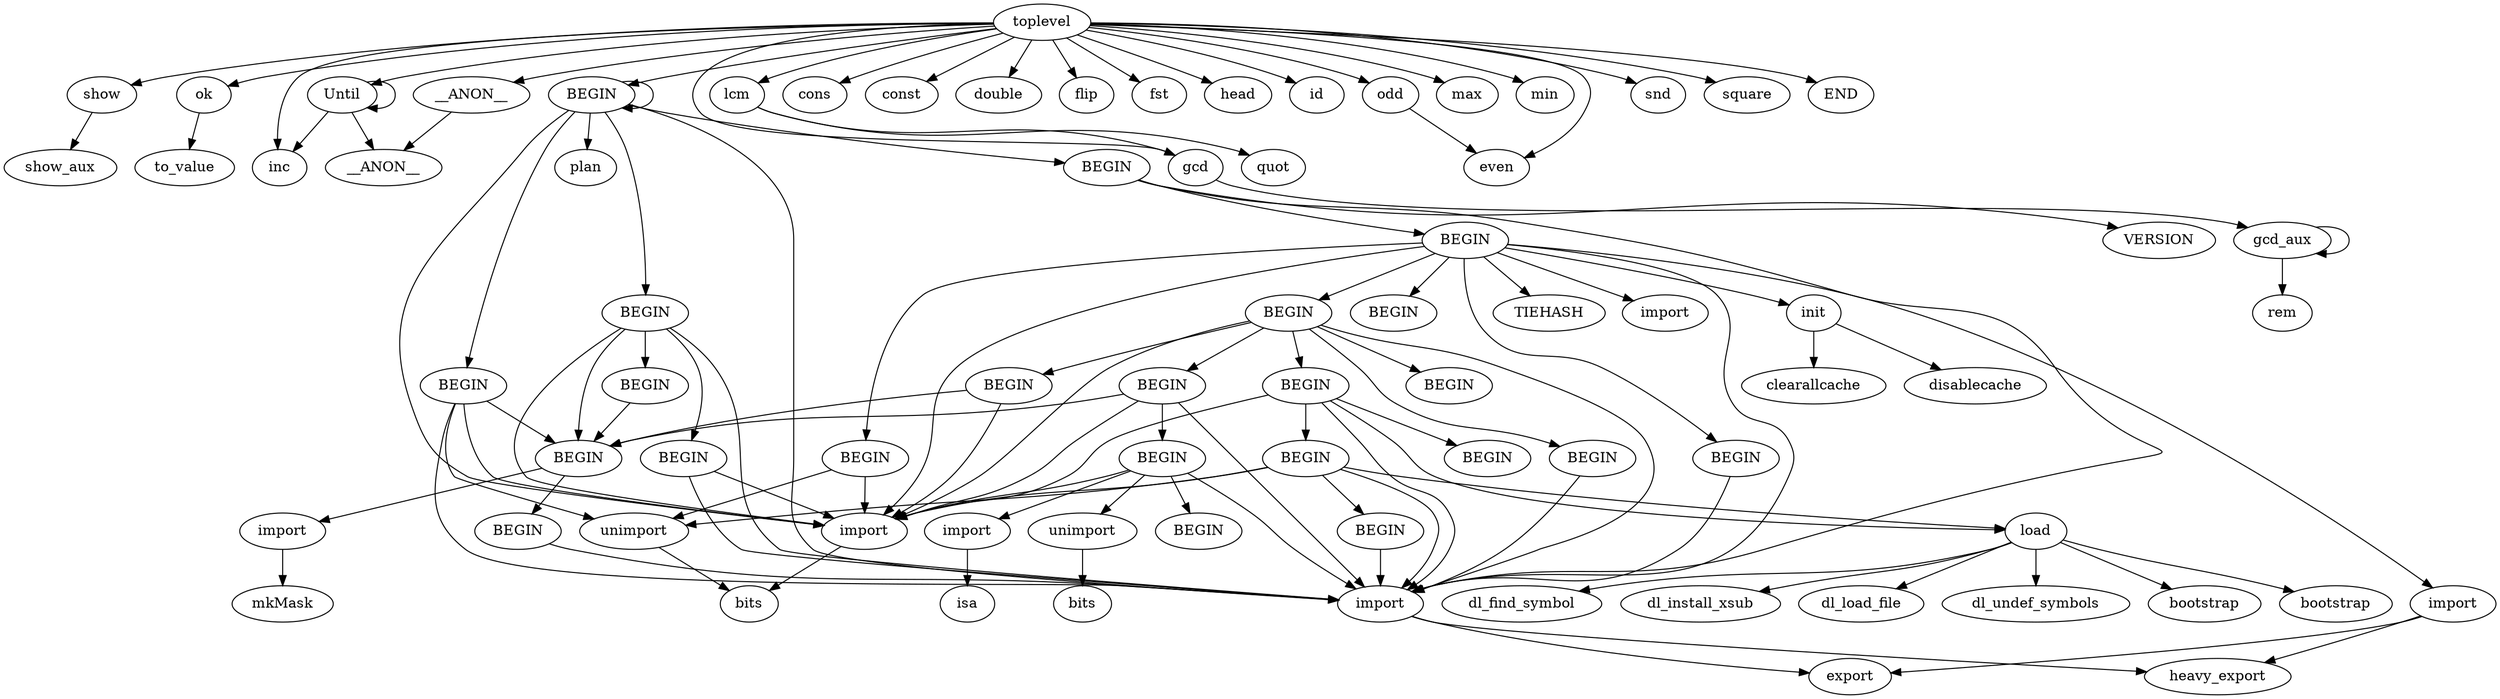 # Functional::show: incl_time -> 1.92875000000001
# Functional::show: kids_time -> 0.999250000000004
# Functional::show: count -> 19
# Functional::show: excl_time -> 0.929500000000004
# Functional::show: kids -> HASH(0x8334a84)
# Functional::show_aux: incl_time -> 0.999250000000004
# Functional::show_aux: kids_time -> 0
# Functional::show_aux: count -> 1
# Functional::show_aux: excl_time -> 0.999250000000004
# Functional::show_aux: kids -> HASH(0x8334ab4)
# Test::ok: incl_time -> 1.92650000000001
# Test::ok: kids_time -> 0
# Test::ok: count -> 20
# Test::ok: excl_time -> 1.92650000000001
# Test::ok: kids -> HASH(0x833476c)
# Test::to_value: incl_time -> 0
# Test::to_value: kids_time -> 0
# Test::to_value: count -> 1
# Test::to_value: excl_time -> 0
# Test::to_value: kids -> HASH(0x8334994)
# Functional::Until: incl_time -> 0
# Functional::Until: kids_time -> 0
# Functional::Until: count -> 1
# Functional::Until: excl_time -> 0
# Functional::Until: kids -> HASH(0x833a940)
# main::__ANON__: incl_time -> 0
# main::__ANON__: kids_time -> 0
# main::__ANON__: count -> 1
# main::__ANON__: excl_time -> 0
# main::__ANON__: kids -> HASH(0x833a958)
# Functional::Until: incl_time -> 0
# Functional::Until: kids_time -> 0
# Functional::Until: count -> 1
# Functional::Until: excl_time -> 0
# Functional::Until: kids -> HASH(0x832f518)
# main::__ANON__: incl_time -> 0
# main::__ANON__: kids_time -> 0
# main::__ANON__: count -> 1
# main::__ANON__: excl_time -> 0
# main::__ANON__: kids -> HASH(0x833aab4)
# Functional::Until: incl_time -> 0
# Functional::Until: kids_time -> 0
# Functional::Until: count -> 1
# Functional::Until: excl_time -> 0
# Functional::Until: kids -> HASH(0x833aa60)
# main::__ANON__: incl_time -> 0
# main::__ANON__: kids_time -> 0
# main::__ANON__: count -> 1
# main::__ANON__: excl_time -> 0
# main::__ANON__: kids -> HASH(0x833abc8)
# Functional::Until: incl_time -> 0
# Functional::Until: kids_time -> 0
# Functional::Until: count -> 1
# Functional::Until: excl_time -> 0
# Functional::Until: kids -> HASH(0x833ab74)
# main::__ANON__: incl_time -> 0
# main::__ANON__: kids_time -> 0
# main::__ANON__: count -> 1
# main::__ANON__: excl_time -> 0
# main::__ANON__: kids -> HASH(0x833bd88)
# Functional::Until: incl_time -> 0
# Functional::Until: kids_time -> 0
# Functional::Until: count -> 1
# Functional::Until: excl_time -> 0
# Functional::Until: kids -> HASH(0x833bd34)
# main::__ANON__: incl_time -> 0
# main::__ANON__: kids_time -> 0
# main::__ANON__: count -> 1
# main::__ANON__: excl_time -> 0
# main::__ANON__: kids -> HASH(0x833be9c)
# Functional::Until: incl_time -> 0
# Functional::Until: kids_time -> 0
# Functional::Until: count -> 1
# Functional::Until: excl_time -> 0
# Functional::Until: kids -> HASH(0x833be48)
# main::__ANON__: incl_time -> 0
# main::__ANON__: kids_time -> 0
# main::__ANON__: count -> 1
# main::__ANON__: excl_time -> 0
# main::__ANON__: kids -> HASH(0x833bfb0)
# Functional::Until: incl_time -> 0
# Functional::Until: kids_time -> 0
# Functional::Until: count -> 1
# Functional::Until: excl_time -> 0
# Functional::Until: kids -> HASH(0x833bf5c)
# main::__ANON__: incl_time -> 0
# main::__ANON__: kids_time -> 0
# main::__ANON__: count -> 1
# main::__ANON__: excl_time -> 0
# main::__ANON__: kids -> HASH(0x833c0c4)
# Functional::Until: incl_time -> 0
# Functional::Until: kids_time -> 0
# Functional::Until: count -> 1
# Functional::Until: excl_time -> 0
# Functional::Until: kids -> HASH(0x833c070)
# main::__ANON__: incl_time -> 0
# main::__ANON__: kids_time -> 0
# main::__ANON__: count -> 1
# main::__ANON__: excl_time -> 0
# main::__ANON__: kids -> HASH(0x833c4c4)
# Functional::Until: incl_time -> 0
# Functional::Until: kids_time -> 0
# Functional::Until: count -> 1
# Functional::Until: excl_time -> 0
# Functional::Until: kids -> HASH(0x833c470)
# main::__ANON__: incl_time -> 0
# main::__ANON__: kids_time -> 0
# main::__ANON__: count -> 1
# main::__ANON__: excl_time -> 0
# main::__ANON__: kids -> HASH(0x833c5d8)
# Functional::Until: incl_time -> 0
# Functional::Until: kids_time -> 0
# Functional::Until: count -> 1
# Functional::Until: excl_time -> 0
# Functional::Until: kids -> HASH(0x833c6bc)
# main::__ANON__: incl_time -> 0
# main::__ANON__: kids_time -> 0
# main::__ANON__: count -> 1
# main::__ANON__: excl_time -> 0
# main::__ANON__: kids -> HASH(0x833c6ec)
# Functional::inc: incl_time -> 0
# Functional::inc: kids_time -> 0
# Functional::inc: count -> 1
# Functional::inc: excl_time -> 0
# Functional::inc: kids -> HASH(0x833c59c)
# Functional::inc: incl_time -> 0
# Functional::inc: kids_time -> 0
# Functional::inc: count -> 1
# Functional::inc: excl_time -> 0
# Functional::inc: kids -> HASH(0x833c488)
# Functional::inc: incl_time -> 0
# Functional::inc: kids_time -> 0
# Functional::inc: count -> 1
# Functional::inc: excl_time -> 0
# Functional::inc: kids -> HASH(0x833c088)
# Functional::inc: incl_time -> 0
# Functional::inc: kids_time -> 0
# Functional::inc: count -> 1
# Functional::inc: excl_time -> 0
# Functional::inc: kids -> HASH(0x833bf74)
# Functional::inc: incl_time -> 0
# Functional::inc: kids_time -> 0
# Functional::inc: count -> 1
# Functional::inc: excl_time -> 0
# Functional::inc: kids -> HASH(0x833be60)
# Functional::inc: incl_time -> 0
# Functional::inc: kids_time -> 0
# Functional::inc: count -> 1
# Functional::inc: excl_time -> 0
# Functional::inc: kids -> HASH(0x833bd4c)
# Functional::inc: incl_time -> 0
# Functional::inc: kids_time -> 0
# Functional::inc: count -> 1
# Functional::inc: excl_time -> 0
# Functional::inc: kids -> HASH(0x833ab8c)
# Functional::inc: incl_time -> 0
# Functional::inc: kids_time -> 0
# Functional::inc: count -> 1
# Functional::inc: excl_time -> 0
# Functional::inc: kids -> HASH(0x833aa78)
# Functional::inc: incl_time -> 0
# Functional::inc: kids_time -> 0
# Functional::inc: count -> 1
# Functional::inc: excl_time -> 0
# Functional::inc: kids -> HASH(0x833a994)
# Functional::inc: incl_time -> 0
# Functional::inc: kids_time -> 0
# Functional::inc: count -> 1
# Functional::inc: excl_time -> 0
# Functional::inc: kids -> HASH(0x8336034)
# main::BEGIN: incl_time -> 40.76
# main::BEGIN: kids_time -> 32.775
# main::BEGIN: count -> 4
# main::BEGIN: excl_time -> 7.98499999999995
# main::BEGIN: kids -> HASH(0x83273f0)
# Exporter::import: incl_time -> 0
# Exporter::import: kids_time -> 0
# Exporter::import: count -> 1
# Exporter::import: excl_time -> 0
# Exporter::import: kids -> HASH(0x832772c)
# Exporter::export: incl_time -> 0
# Exporter::export: kids_time -> 0
# Exporter::export: count -> 1
# Exporter::export: excl_time -> 0
# Exporter::export: kids -> HASH(0x8331714)
# Exporter::heavy_export: incl_time -> 0
# Exporter::heavy_export: kids_time -> 0
# Exporter::heavy_export: count -> 1
# Exporter::heavy_export: excl_time -> 0
# Exporter::heavy_export: kids -> HASH(0x8331780)
# strict::import: incl_time -> 0
# strict::import: kids_time -> 0
# strict::import: count -> 1
# strict::import: excl_time -> 0
# strict::import: kids -> HASH(0x83274bc)
# strict::bits: incl_time -> 0
# strict::bits: kids_time -> 0
# strict::bits: count -> 1
# strict::bits: excl_time -> 0
# strict::bits: kids -> HASH(0x83274ec)
# main::BEGIN: incl_time -> 0
# main::BEGIN: kids_time -> 0
# main::BEGIN: count -> 1
# main::BEGIN: excl_time -> 0
# main::BEGIN: kids -> HASH(0x83275a0)
# strict::import: incl_time -> 0
# strict::import: kids_time -> 0
# strict::import: count -> 1
# strict::import: excl_time -> 0
# strict::import: kids -> HASH(0x8327624)
# strict::bits: incl_time -> 0
# strict::bits: kids_time -> 0
# strict::bits: count -> 1
# strict::bits: excl_time -> 0
# strict::bits: kids -> HASH(0x8327654)
# Functional::BEGIN: incl_time -> 0
# Functional::BEGIN: kids_time -> 0
# Functional::BEGIN: count -> 4
# Functional::BEGIN: excl_time -> 0
# Functional::BEGIN: kids -> HASH(0x8332b00)
# Exporter::import: incl_time -> 0
# Exporter::import: kids_time -> 0
# Exporter::import: count -> 1
# Exporter::import: excl_time -> 0
# Exporter::import: kids -> HASH(0x8332c14)
# strict::import: incl_time -> 0
# strict::import: kids_time -> 0
# strict::import: count -> 1
# strict::import: excl_time -> 0
# strict::import: kids -> HASH(0x8332b84)
# strict::bits: incl_time -> 0
# strict::bits: kids_time -> 0
# strict::bits: count -> 1
# strict::bits: excl_time -> 0
# strict::bits: kids -> HASH(0x8332bb4)
# vars::BEGIN: incl_time -> 0
# vars::BEGIN: kids_time -> 0
# vars::BEGIN: count -> 1
# vars::BEGIN: excl_time -> 0
# vars::BEGIN: kids -> HASH(0x8332b6c)
# strict::unimport: incl_time -> 0
# strict::unimport: kids_time -> 0
# strict::unimport: count -> 1
# strict::unimport: excl_time -> 0
# strict::unimport: kids -> HASH(0x8332cbc)
# strict::bits: incl_time -> 0
# strict::bits: kids_time -> 0
# strict::bits: count -> 1
# strict::bits: excl_time -> 0
# strict::bits: kids -> HASH(0x8332cec)
# InfiniteList::BEGIN: incl_time -> 1.97900000000001
# InfiniteList::BEGIN: kids_time -> 0
# InfiniteList::BEGIN: count -> 4
# InfiniteList::BEGIN: excl_time -> 1.97900000000001
# InfiniteList::BEGIN: kids -> HASH(0x832d8a0)
# Exporter::import: incl_time -> 0
# Exporter::import: kids_time -> 0
# Exporter::import: count -> 1
# Exporter::import: excl_time -> 0
# Exporter::import: kids -> HASH(0x832d9b4)
# strict::import: incl_time -> 0
# strict::import: kids_time -> 0
# strict::import: count -> 1
# strict::import: excl_time -> 0
# strict::import: kids -> HASH(0x832d924)
# strict::bits: incl_time -> 0
# strict::bits: kids_time -> 0
# strict::bits: count -> 1
# strict::bits: excl_time -> 0
# strict::bits: kids -> HASH(0x832d954)
# vars::BEGIN: incl_time -> 0
# vars::BEGIN: kids_time -> 0
# vars::BEGIN: count -> 1
# vars::BEGIN: excl_time -> 0
# vars::BEGIN: kids -> HASH(0x83347fc)
# Tie::Array::BEGIN: incl_time -> 0
# Tie::Array::BEGIN: kids_time -> 0
# Tie::Array::BEGIN: count -> 3
# Tie::Array::BEGIN: excl_time -> 0
# Tie::Array::BEGIN: kids -> HASH(0x832da50)
# Exporter::import: incl_time -> 0
# Exporter::import: kids_time -> 0
# Exporter::import: count -> 1
# Exporter::import: excl_time -> 0
# Exporter::import: kids -> HASH(0x833479c)
# strict::import: incl_time -> 0
# strict::import: kids_time -> 0
# strict::import: count -> 1
# strict::import: excl_time -> 0
# strict::import: kids -> HASH(0x8334844)
# strict::bits: incl_time -> 0
# strict::bits: kids_time -> 0
# strict::bits: count -> 1
# strict::bits: excl_time -> 0
# strict::bits: kids -> HASH(0x8334874)
# Tie::StdArray::BEGIN: incl_time -> 0
# Tie::StdArray::BEGIN: kids_time -> 0
# Tie::StdArray::BEGIN: count -> 1
# Tie::StdArray::BEGIN: excl_time -> 0
# Tie::StdArray::BEGIN: kids -> HASH(0x83348ec)
# vars::BEGIN: incl_time -> 0
# vars::BEGIN: kids_time -> 0
# vars::BEGIN: count -> 1
# vars::BEGIN: excl_time -> 0
# vars::BEGIN: kids -> HASH(0x833491c)
# Test::BEGIN: incl_time -> 29.8185
# Test::BEGIN: kids_time -> 24.8275
# Test::BEGIN: count -> 2
# Test::BEGIN: excl_time -> 4.991
# Test::BEGIN: kids -> HASH(0x8331504)
# Exporter::import: incl_time -> 0
# Exporter::import: kids_time -> 0
# Exporter::import: count -> 1
# Exporter::import: excl_time -> 0
# Exporter::import: kids -> HASH(0x8329334)
# Test::Harness::BEGIN: incl_time -> 24.8275
# Test::Harness::BEGIN: kids_time -> 15.87475
# Test::Harness::BEGIN: count -> 6
# Test::Harness::BEGIN: excl_time -> 8.95275
# Test::Harness::BEGIN: kids -> HASH(0x8327738)
# Exporter::import: incl_time -> 0
# Exporter::import: kids_time -> 0
# Exporter::import: count -> 1
# Exporter::import: excl_time -> 0
# Exporter::import: kids -> HASH(0x832803c)
# strict::import: incl_time -> 0
# strict::import: kids_time -> 0
# strict::import: count -> 1
# strict::import: excl_time -> 0
# strict::import: kids -> HASH(0x8327fc4)
# strict::bits: incl_time -> 0
# strict::bits: kids_time -> 0
# strict::bits: count -> 1
# strict::bits: excl_time -> 0
# strict::bits: kids -> HASH(0x832a58c)
# IO::File::BEGIN: incl_time -> 14.8815
# IO::File::BEGIN: kids_time -> 10.90775
# IO::File::BEGIN: count -> 6
# IO::File::BEGIN: excl_time -> 3.97375
# IO::File::BEGIN: kids -> HASH(0x8329400)
# Exporter::import: incl_time -> 0
# Exporter::import: kids_time -> 0
# Exporter::import: count -> 1
# Exporter::import: excl_time -> 0
# Exporter::import: kids -> HASH(0x832a700)
# strict::import: incl_time -> 0
# strict::import: kids_time -> 0
# strict::import: count -> 1
# strict::import: excl_time -> 0
# strict::import: kids -> HASH(0x832a670)
# strict::bits: incl_time -> 0
# strict::bits: kids_time -> 0
# strict::bits: count -> 1
# strict::bits: excl_time -> 0
# strict::bits: kids -> HASH(0x832a6a0)
# IO::Seekable::BEGIN: incl_time -> 3.949
# IO::Seekable::BEGIN: kids_time -> 0.972999999999999
# IO::Seekable::BEGIN: count -> 4
# IO::Seekable::BEGIN: excl_time -> 2.976
# IO::Seekable::BEGIN: kids -> HASH(0x832b6c8)
# Exporter::import: incl_time -> 0
# Exporter::import: kids_time -> 0
# Exporter::import: count -> 1
# Exporter::import: excl_time -> 0
# Exporter::import: kids -> HASH(0x832b7b8)
# strict::import: incl_time -> 0
# strict::import: kids_time -> 0
# strict::import: count -> 1
# strict::import: excl_time -> 0
# strict::import: kids -> HASH(0x832b8a8)
# strict::bits: incl_time -> 0
# strict::bits: kids_time -> 0
# strict::bits: count -> 1
# strict::bits: excl_time -> 0
# strict::bits: kids -> HASH(0x832b8d8)
# IO::Handle::BEGIN: incl_time -> 0.972999999999999
# IO::Handle::BEGIN: kids_time -> 0.99175
# IO::Handle::BEGIN: count -> 6
# IO::Handle::BEGIN: excl_time -> 0
# IO::Handle::BEGIN: kids -> HASH(0x832b98c)
# Exporter::import: incl_time -> 0
# Exporter::import: kids_time -> 0
# Exporter::import: count -> 1
# Exporter::import: excl_time -> 0
# Exporter::import: kids -> HASH(0x832c2e4)
# strict::import: incl_time -> 0
# strict::import: kids_time -> 0
# strict::import: count -> 1
# strict::import: excl_time -> 0
# strict::import: kids -> HASH(0x832ba10)
# strict::bits: incl_time -> 0
# strict::bits: kids_time -> 0
# strict::bits: count -> 1
# strict::bits: excl_time -> 0
# strict::bits: kids -> HASH(0x832c284)
# strict::unimport: incl_time -> 0
# strict::unimport: kids_time -> 0
# strict::unimport: count -> 1
# strict::unimport: excl_time -> 0
# strict::unimport: kids -> HASH(0x832dc00)
# strict::bits: incl_time -> 0
# strict::bits: kids_time -> 0
# strict::bits: count -> 1
# strict::bits: excl_time -> 0
# strict::bits: kids -> HASH(0x832dc48)
# IO::BEGIN: incl_time -> 0
# IO::BEGIN: kids_time -> 0
# IO::BEGIN: count -> 2
# IO::BEGIN: excl_time -> 0
# IO::BEGIN: kids -> HASH(0x832c3b0)
# Exporter::import: incl_time -> 0
# Exporter::import: kids_time -> 0
# Exporter::import: count -> 1
# Exporter::import: excl_time -> 0
# Exporter::import: kids -> HASH(0x832c488)
# XSLoader::load: incl_time -> 0.99175
# XSLoader::load: kids_time -> 0.99925
# XSLoader::load: count -> 1
# XSLoader::load: excl_time -> 0
# XSLoader::load: kids -> HASH(0x832dba0)
# DynaLoader::dl_find_symbol: incl_time -> 0
# DynaLoader::dl_find_symbol: kids_time -> 0
# DynaLoader::dl_find_symbol: count -> 1
# DynaLoader::dl_find_symbol: excl_time -> 0
# DynaLoader::dl_find_symbol: kids -> HASH(0x832c5d8)
# DynaLoader::dl_install_xsub: incl_time -> 0
# DynaLoader::dl_install_xsub: kids_time -> 0
# DynaLoader::dl_install_xsub: count -> 1
# DynaLoader::dl_install_xsub: excl_time -> 0
# DynaLoader::dl_install_xsub: kids -> HASH(0x832da74)
# DynaLoader::dl_load_file: incl_time -> 0.99925
# DynaLoader::dl_load_file: kids_time -> 0
# DynaLoader::dl_load_file: count -> 1
# DynaLoader::dl_load_file: excl_time -> 0.99925
# DynaLoader::dl_load_file: kids -> HASH(0x832c560)
# DynaLoader::dl_undef_symbols: incl_time -> 0
# DynaLoader::dl_undef_symbols: kids_time -> 0
# DynaLoader::dl_undef_symbols: count -> 1
# DynaLoader::dl_undef_symbols: excl_time -> 0
# DynaLoader::dl_undef_symbols: kids -> HASH(0x832c524)
# IO::bootstrap: incl_time -> 0
# IO::bootstrap: kids_time -> 0
# IO::bootstrap: count -> 1
# IO::bootstrap: excl_time -> 0
# IO::bootstrap: kids -> HASH(0x832db04)
# XSLoader::load: incl_time -> 0
# XSLoader::load: kids_time -> 0
# XSLoader::load: count -> 1
# XSLoader::load: excl_time -> 0
# XSLoader::load: kids -> HASH(0x832de40)
# DynaLoader::dl_find_symbol: incl_time -> 0
# DynaLoader::dl_find_symbol: kids_time -> 0
# DynaLoader::dl_find_symbol: count -> 1
# DynaLoader::dl_find_symbol: excl_time -> 0
# DynaLoader::dl_find_symbol: kids -> HASH(0x832dc54)
# DynaLoader::dl_install_xsub: incl_time -> 0
# DynaLoader::dl_install_xsub: kids_time -> 0
# DynaLoader::dl_install_xsub: count -> 1
# DynaLoader::dl_install_xsub: excl_time -> 0
# DynaLoader::dl_install_xsub: kids -> HASH(0x832dccc)
# DynaLoader::dl_load_file: incl_time -> 0
# DynaLoader::dl_load_file: kids_time -> 0
# DynaLoader::dl_load_file: count -> 1
# DynaLoader::dl_load_file: excl_time -> 0
# DynaLoader::dl_load_file: kids -> HASH(0x832dce4)
# DynaLoader::dl_undef_symbols: incl_time -> 0
# DynaLoader::dl_undef_symbols: kids_time -> 0
# DynaLoader::dl_undef_symbols: count -> 1
# DynaLoader::dl_undef_symbols: excl_time -> 0
# DynaLoader::dl_undef_symbols: kids -> HASH(0x832dca8)
# Fcntl::bootstrap: incl_time -> 0
# Fcntl::bootstrap: kids_time -> 0
# Fcntl::bootstrap: count -> 1
# Fcntl::bootstrap: excl_time -> 0
# Fcntl::bootstrap: kids -> HASH(0x832c404)
# Fcntl::BEGIN: incl_time -> 0
# Fcntl::BEGIN: kids_time -> 0
# Fcntl::BEGIN: count -> 1
# Fcntl::BEGIN: excl_time -> 0
# Fcntl::BEGIN: kids -> HASH(0x832dbac)
# File::Spec::Unix::BEGIN: incl_time -> 2.97375
# File::Spec::Unix::BEGIN: kids_time -> 0.99925
# File::Spec::Unix::BEGIN: count -> 3
# File::Spec::Unix::BEGIN: excl_time -> 1.9745
# File::Spec::Unix::BEGIN: kids -> HASH(0x832eb88)
# Exporter::import: incl_time -> 0.99925
# Exporter::import: kids_time -> 0
# Exporter::import: count -> 1
# Exporter::import: excl_time -> 0.99925
# Exporter::import: kids -> HASH(0x833166c)
# strict::import: incl_time -> 0
# strict::import: kids_time -> 0
# strict::import: count -> 1
# strict::import: excl_time -> 0
# strict::import: kids -> HASH(0x83300d8)
# strict::bits: incl_time -> 0
# strict::bits: kids_time -> 0
# strict::bits: count -> 1
# strict::bits: excl_time -> 0
# strict::bits: kids -> HASH(0x8330108)
# vars::BEGIN: incl_time -> 0
# vars::BEGIN: kids_time -> 0
# vars::BEGIN: count -> 1
# vars::BEGIN: excl_time -> 0
# vars::BEGIN: kids -> HASH(0x8330168)
# Cwd::BEGIN: incl_time -> 0
# Cwd::BEGIN: kids_time -> 0
# Cwd::BEGIN: count -> 4
# Cwd::BEGIN: excl_time -> 0
# Cwd::BEGIN: kids -> HASH(0x833024c)
# Exporter::import: incl_time -> 0
# Exporter::import: kids_time -> 0
# Exporter::import: count -> 1
# Exporter::import: excl_time -> 0
# Exporter::import: kids -> HASH(0x8330360)
# strict::import: incl_time -> 0
# strict::import: kids_time -> 0
# strict::import: count -> 1
# strict::import: excl_time -> 0
# strict::import: kids -> HASH(0x83302d0)
# strict::bits: incl_time -> 0
# strict::bits: kids_time -> 0
# strict::bits: count -> 1
# strict::bits: excl_time -> 0
# strict::bits: kids -> HASH(0x8330300)
# base::BEGIN: incl_time -> 0
# base::BEGIN: kids_time -> 0
# base::BEGIN: count -> 1
# base::BEGIN: excl_time -> 0
# base::BEGIN: kids -> HASH(0x83303fc)
# base::import: incl_time -> 0
# base::import: kids_time -> 0
# base::import: count -> 1
# base::import: excl_time -> 0
# base::import: kids -> HASH(0x833154c)
# UNIVERSAL::isa: incl_time -> 0
# UNIVERSAL::isa: kids_time -> 0
# UNIVERSAL::isa: count -> 1
# UNIVERSAL::isa: excl_time -> 0
# UNIVERSAL::isa: kids -> HASH(0x833157c)
# warnings::unimport: incl_time -> 0
# warnings::unimport: kids_time -> 0
# warnings::unimport: count -> 1
# warnings::unimport: excl_time -> 0
# warnings::unimport: kids -> HASH(0x8331678)
# warnings::bits: incl_time -> 0
# warnings::bits: kids_time -> 0
# warnings::bits: count -> 1
# warnings::bits: excl_time -> 0
# warnings::bits: kids -> HASH(0x83316a8)
# File::Spec::BEGIN: incl_time -> 3.985
# File::Spec::BEGIN: kids_time -> 2.991
# File::Spec::BEGIN: count -> 2
# File::Spec::BEGIN: excl_time -> 0.994
# File::Spec::BEGIN: kids -> HASH(0x832b92c)
# strict::import: incl_time -> 0
# strict::import: kids_time -> 0
# strict::import: count -> 1
# strict::import: excl_time -> 0
# strict::import: kids -> HASH(0x832eaf8)
# strict::bits: incl_time -> 0
# strict::bits: kids_time -> 0
# strict::bits: count -> 1
# strict::bits: excl_time -> 0
# strict::bits: kids -> HASH(0x832eb28)
# vars::BEGIN: incl_time -> 2.991
# vars::BEGIN: kids_time -> 0
# vars::BEGIN: count -> 2
# vars::BEGIN: excl_time -> 2.991
# vars::BEGIN: kids -> HASH(0x832ed2c)
# warnings::BEGIN: incl_time -> 0
# warnings::BEGIN: kids_time -> 0
# warnings::BEGIN: count -> 1
# warnings::BEGIN: excl_time -> 0
# warnings::BEGIN: kids -> HASH(0x832ecf0)
# Exporter::import: incl_time -> 0
# Exporter::import: kids_time -> 0
# Exporter::import: count -> 1
# Exporter::import: excl_time -> 0
# Exporter::import: kids -> HASH(0x832ed20)
# warnings::register::import: incl_time -> 0
# warnings::register::import: kids_time -> 0
# warnings::register::import: count -> 1
# warnings::register::import: excl_time -> 0
# warnings::register::import: kids -> HASH(0x832edf8)
# warnings::register::mkMask: incl_time -> 0
# warnings::register::mkMask: kids_time -> 0
# warnings::register::mkMask: count -> 2
# warnings::register::mkMask: excl_time -> 0
# warnings::register::mkMask: kids -> HASH(0x833006c)
# SelectSaver::BEGIN: incl_time -> 0
# SelectSaver::BEGIN: kids_time -> 0
# SelectSaver::BEGIN: count -> 2
# SelectSaver::BEGIN: excl_time -> 0
# SelectSaver::BEGIN: kids -> HASH(0x832b68c)
# Exporter::import: incl_time -> 0
# Exporter::import: kids_time -> 0
# Exporter::import: count -> 1
# Exporter::import: excl_time -> 0
# Exporter::import: kids -> HASH(0x832b6bc)
# Symbol::BEGIN: incl_time -> 0
# Symbol::BEGIN: kids_time -> 0
# Symbol::BEGIN: count -> 1
# Symbol::BEGIN: excl_time -> 0
# Symbol::BEGIN: kids -> HASH(0x832a79c)
# FileHandle::BEGIN: incl_time -> 0
# FileHandle::BEGIN: kids_time -> 0
# FileHandle::BEGIN: count -> 3
# FileHandle::BEGIN: excl_time -> 0
# FileHandle::BEGIN: kids -> HASH(0x832937c)
# strict::import: incl_time -> 0
# strict::import: kids_time -> 0
# strict::import: count -> 1
# strict::import: excl_time -> 0
# strict::import: kids -> HASH(0x832a4b4)
# strict::bits: incl_time -> 0
# strict::bits: kids_time -> 0
# strict::bits: count -> 1
# strict::bits: excl_time -> 0
# strict::bits: kids -> HASH(0x832a4e4)
# strict::unimport: incl_time -> 0
# strict::unimport: kids_time -> 0
# strict::unimport: count -> 1
# strict::unimport: excl_time -> 0
# strict::unimport: kids -> HASH(0x832a598)
# strict::bits: incl_time -> 0
# strict::bits: kids_time -> 0
# strict::bits: count -> 1
# strict::bits: excl_time -> 0
# strict::bits: kids -> HASH(0x832a5c8)
# Benchmark::BEGIN: incl_time -> 0
# Benchmark::BEGIN: kids_time -> 0
# Benchmark::BEGIN: count -> 2
# Benchmark::BEGIN: excl_time -> 0
# Benchmark::BEGIN: kids -> HASH(0x8328120)
# Exporter::import: incl_time -> 0
# Exporter::import: kids_time -> 0
# Exporter::import: count -> 1
# Exporter::import: excl_time -> 0
# Exporter::import: kids -> HASH(0x8328150)
# Benchmark::init: incl_time -> 0
# Benchmark::init: kids_time -> 0
# Benchmark::init: count -> 1
# Benchmark::init: excl_time -> 0
# Benchmark::init: kids -> HASH(0x8329154)
# Benchmark::clearallcache: incl_time -> 0
# Benchmark::clearallcache: kids_time -> 0
# Benchmark::clearallcache: count -> 1
# Benchmark::clearallcache: excl_time -> 0
# Benchmark::clearallcache: kids -> HASH(0x8329094)
# Benchmark::disablecache: incl_time -> 0
# Benchmark::disablecache: kids_time -> 0
# Benchmark::disablecache: count -> 1
# Benchmark::disablecache: excl_time -> 0
# Benchmark::disablecache: kids -> HASH(0x83290d0)
# Config::BEGIN: incl_time -> 0
# Config::BEGIN: kids_time -> 0
# Config::BEGIN: count -> 1
# Config::BEGIN: excl_time -> 0
# Config::BEGIN: kids -> HASH(0x8328330)
# Config::TIEHASH: incl_time -> 0
# Config::TIEHASH: kids_time -> 0
# Config::TIEHASH: count -> 1
# Config::TIEHASH: excl_time -> 0
# Config::TIEHASH: kids -> HASH(0x832913c)
# Config::import: incl_time -> 0
# Config::import: kids_time -> 0
# Config::import: count -> 1
# Config::import: excl_time -> 0
# Config::import: kids -> HASH(0x8329244)
# FileHandle::import: incl_time -> 0.99325
# FileHandle::import: kids_time -> 0.9985
# FileHandle::import: count -> 1
# FileHandle::import: excl_time -> 0
# FileHandle::import: kids -> HASH(0x8331774)
# Exporter::export: incl_time -> 0
# Exporter::export: kids_time -> 0
# Exporter::export: count -> 2
# Exporter::export: excl_time -> 0
# Exporter::export: kids -> HASH(0x83317a4)
# Exporter::heavy_export: incl_time -> 0.9985
# Exporter::heavy_export: kids_time -> 0
# Exporter::heavy_export: count -> 2
# Exporter::heavy_export: excl_time -> 0.9985
# Exporter::heavy_export: kids -> HASH(0x833163c)
# UNIVERSAL::VERSION: incl_time -> 0
# UNIVERSAL::VERSION: kids_time -> 0
# UNIVERSAL::VERSION: count -> 1
# UNIVERSAL::VERSION: excl_time -> 0
# UNIVERSAL::VERSION: kids -> HASH(0x832de4c)
# Test::plan: incl_time -> 0.999250000000004
# Test::plan: kids_time -> 0
# Test::plan: count -> 1
# Test::plan: excl_time -> 0.999250000000004
# Test::plan: kids -> HASH(0x83329bc)
# Functional::even: incl_time -> 0
# Functional::even: kids_time -> 0
# Functional::even: count -> 1
# Functional::even: excl_time -> 0
# Functional::even: kids -> HASH(0x8336268)
# Functional::gcd: incl_time -> 0
# Functional::gcd: kids_time -> 0
# Functional::gcd: count -> 1
# Functional::gcd: excl_time -> 0
# Functional::gcd: kids -> HASH(0x83370ec)
# Functional::gcd_aux: incl_time -> 0
# Functional::gcd_aux: kids_time -> 0
# Functional::gcd_aux: count -> 1
# Functional::gcd_aux: excl_time -> 0
# Functional::gcd_aux: kids -> HASH(0x83371a0)
# Functional::gcd_aux: incl_time -> 0
# Functional::gcd_aux: kids_time -> 0
# Functional::gcd_aux: count -> 1
# Functional::gcd_aux: excl_time -> 0
# Functional::gcd_aux: kids -> HASH(0x833726c)
# Functional::gcd_aux: incl_time -> 0
# Functional::gcd_aux: kids_time -> 0
# Functional::gcd_aux: count -> 1
# Functional::gcd_aux: excl_time -> 0
# Functional::gcd_aux: kids -> HASH(0x8338924)
# Functional::gcd_aux: incl_time -> 0
# Functional::gcd_aux: kids_time -> 0
# Functional::gcd_aux: count -> 1
# Functional::gcd_aux: excl_time -> 0
# Functional::gcd_aux: kids -> HASH(0x8338930)
# Functional::rem: incl_time -> 0
# Functional::rem: kids_time -> 0
# Functional::rem: count -> 1
# Functional::rem: excl_time -> 0
# Functional::rem: kids -> HASH(0x833896c)
# Functional::rem: incl_time -> 0
# Functional::rem: kids_time -> 0
# Functional::rem: count -> 1
# Functional::rem: excl_time -> 0
# Functional::rem: kids -> HASH(0x83372b4)
# Functional::rem: incl_time -> 0
# Functional::rem: kids_time -> 0
# Functional::rem: count -> 1
# Functional::rem: excl_time -> 0
# Functional::rem: kids -> HASH(0x83371e8)
# Functional::__ANON__: incl_time -> 0
# Functional::__ANON__: kids_time -> 0
# Functional::__ANON__: count -> 1
# Functional::__ANON__: excl_time -> 0
# Functional::__ANON__: kids -> HASH(0x833a88c)
# main::__ANON__: incl_time -> 0
# main::__ANON__: kids_time -> 0
# main::__ANON__: count -> 1
# main::__ANON__: excl_time -> 0
# main::__ANON__: kids -> HASH(0x833a8bc)
# Functional::cons: incl_time -> 0
# Functional::cons: kids_time -> 0
# Functional::cons: count -> 1
# Functional::cons: excl_time -> 0
# Functional::cons: kids -> HASH(0x83361a8)
# Functional::const: incl_time -> 0
# Functional::const: kids_time -> 0
# Functional::const: count -> 1
# Functional::const: excl_time -> 0
# Functional::const: kids -> HASH(0x832f470)
# Functional::double: incl_time -> 0
# Functional::double: kids_time -> 0
# Functional::double: count -> 1
# Functional::double: excl_time -> 0
# Functional::double: kids -> HASH(0x8336004)
# Functional::flip: incl_time -> 0
# Functional::flip: kids_time -> 0
# Functional::flip: count -> 1
# Functional::flip: excl_time -> 0
# Functional::flip: kids -> HASH(0x8338b4c)
# Functional::fst: incl_time -> 0
# Functional::fst: kids_time -> 0
# Functional::fst: count -> 1
# Functional::fst: excl_time -> 0
# Functional::fst: kids -> HASH(0x833ab08)
# Functional::head: incl_time -> 0
# Functional::head: kids_time -> 0
# Functional::head: count -> 1
# Functional::head: excl_time -> 0
# Functional::head: kids -> HASH(0x833c07c)
# Functional::id: incl_time -> 0
# Functional::id: kids_time -> 0
# Functional::id: count -> 1
# Functional::id: excl_time -> 0
# Functional::id: kids -> HASH(0x8338c18)
# Functional::lcm: incl_time -> 0
# Functional::lcm: kids_time -> 0
# Functional::lcm: count -> 1
# Functional::lcm: excl_time -> 0
# Functional::lcm: kids -> HASH(0x833729c)
# Functional::gcd: incl_time -> 0
# Functional::gcd: kids_time -> 0
# Functional::gcd: count -> 1
# Functional::gcd: excl_time -> 0
# Functional::gcd: kids -> HASH(0x8338a2c)
# Functional::gcd_aux: incl_time -> 0
# Functional::gcd_aux: kids_time -> 0
# Functional::gcd_aux: count -> 1
# Functional::gcd_aux: excl_time -> 0
# Functional::gcd_aux: kids -> HASH(0x8338a98)
# Functional::gcd_aux: incl_time -> 0
# Functional::gcd_aux: kids_time -> 0
# Functional::gcd_aux: count -> 1
# Functional::gcd_aux: excl_time -> 0
# Functional::gcd_aux: kids -> HASH(0x8338b64)
# Functional::gcd_aux: incl_time -> 0
# Functional::gcd_aux: kids_time -> 0
# Functional::gcd_aux: count -> 1
# Functional::gcd_aux: excl_time -> 0
# Functional::gcd_aux: kids -> HASH(0x8338c30)
# Functional::gcd_aux: incl_time -> 0
# Functional::gcd_aux: kids_time -> 0
# Functional::gcd_aux: count -> 1
# Functional::gcd_aux: excl_time -> 0
# Functional::gcd_aux: kids -> HASH(0x8338c3c)
# Functional::rem: incl_time -> 0
# Functional::rem: kids_time -> 0
# Functional::rem: count -> 1
# Functional::rem: excl_time -> 0
# Functional::rem: kids -> HASH(0x8338c78)
# Functional::rem: incl_time -> 0
# Functional::rem: kids_time -> 0
# Functional::rem: count -> 1
# Functional::rem: excl_time -> 0
# Functional::rem: kids -> HASH(0x8338bac)
# Functional::rem: incl_time -> 0
# Functional::rem: kids_time -> 0
# Functional::rem: count -> 1
# Functional::rem: excl_time -> 0
# Functional::rem: kids -> HASH(0x8338ae0)
# Functional::quot: incl_time -> 0
# Functional::quot: kids_time -> 0
# Functional::quot: count -> 1
# Functional::quot: excl_time -> 0
# Functional::quot: kids -> HASH(0x8338c24)
# Functional::max: incl_time -> 0
# Functional::max: kids_time -> 0
# Functional::max: count -> 1
# Functional::max: excl_time -> 0
# Functional::max: kids -> HASH(0x8336154)
# Functional::min: incl_time -> 0
# Functional::min: kids_time -> 0
# Functional::min: count -> 1
# Functional::min: excl_time -> 0
# Functional::min: kids -> HASH(0x833628c)
# Functional::odd: incl_time -> 0
# Functional::odd: kids_time -> 0
# Functional::odd: count -> 1
# Functional::odd: excl_time -> 0
# Functional::odd: kids -> HASH(0x8336ffc)
# Functional::even: incl_time -> 0
# Functional::even: kids_time -> 0
# Functional::even: count -> 1
# Functional::even: excl_time -> 0
# Functional::even: kids -> HASH(0x8336ff0)
# Functional::snd: incl_time -> 0
# Functional::snd: kids_time -> 0
# Functional::snd: count -> 1
# Functional::snd: excl_time -> 0
# Functional::snd: kids -> HASH(0x833be90)
# Functional::square: incl_time -> 0
# Functional::square: kids_time -> 0
# Functional::square: count -> 1
# Functional::square: excl_time -> 0
# Functional::square: kids -> HASH(0x8336088)
# Test::END: incl_time -> 0
# Test::END: kids_time -> 0
# Test::END: count -> 1
# Test::END: excl_time -> 0
# Test::END: kids -> HASH(0x833c5a8)
digraph test {
	node [	label = "\N" ];
	graph [bb= "0,0,1902,684"];
	toplevel [pos="846,666", width="0.92", height="0.50"];
	node1 [label=show, pos="449,594", width="0.75", height="0.50"];
	node2 [label=show_aux, pos="449,522", width="1.06", height="0.50"];
	node3 [label=ok, pos="665,594", width="0.75", height="0.50"];
	node4 [label=to_value, pos="665,522", width="0.94", height="0.50"];
	node5 [label=Until, pos="993,594", width="0.75", height="0.50"];
	node6 [label=__ANON__, pos="882,522", width="1.22", height="0.50"];
	node7 [label=inc, pos="793,522", width="0.75", height="0.50"];
	node8 [label=BEGIN, pos="1193,594", width="0.86", height="0.50"];
	node9 [label=import, pos="594,90", width="0.81", height="0.50"];
	node10 [label=export, pos="375,18", width="0.78", height="0.50"];
	node11 [label=heavy_export, pos="531,18", width="1.33", height="0.50"];
	node12 [label=import, pos="1058,162", width="0.81", height="0.50"];
	node13 [label=bits, pos="1127,90", width="0.75", height="0.50"];
	node14 [label=BEGIN, pos="1193,306", width="0.86", height="0.50"];
	node15 [label=BEGIN, pos="531,234", width="0.86", height="0.50"];
	node16 [label=unimport, pos="1305,162", width="1.00", height="0.50"];
	node17 [label=BEGIN, pos="267,378", width="0.86", height="0.50"];
	node18 [label=BEGIN, pos="375,234", width="0.86", height="0.50"];
	node19 [label=BEGIN, pos="345,306", width="0.86", height="0.50"];
	node20 [label=BEGIN, pos="1085,522", width="0.86", height="0.50"];
	node21 [label=BEGIN, pos="721,450", width="0.86", height="0.50"];
	node22 [label=BEGIN, pos="824,378", width="0.86", height="0.50"];
	node23 [label=BEGIN, pos="999,306", width="0.86", height="0.50"];
	node24 [label=BEGIN, pos="1311,234", width="0.86", height="0.50"];
	node25 [label=BEGIN, pos="1207,162", width="0.86", height="0.50"];
	node26 [label=load, pos="1539,162", width="0.75", height="0.50"];
	node27 [label=dl_find_symbol, pos="1476,90", width="1.50", height="0.50"];
	node28 [label=dl_install_xsub, pos="1601,90", width="1.47", height="0.50"];
	node29 [label=dl_load_file, pos="1716,90", width="1.22", height="0.50"];
	node30 [label=dl_undef_symbols, pos="1840,90", width="1.72", height="0.50"];
	node31 [label=bootstrap, pos="1278,90", width="1.00", height="0.50"];
	node32 [label=bootstrap, pos="1368,90", width="1.00", height="0.50"];
	node33 [label=BEGIN, pos="999,234", width="0.86", height="0.50"];
	node34 [label=BEGIN, pos="839,306", width="0.86", height="0.50"];
	node35 [label=BEGIN, pos="767,234", width="0.86", height="0.50"];
	node36 [label=BEGIN, pos="767,162", width="0.86", height="0.50"];
	node37 [label=import, pos="845,162", width="0.81", height="0.50"];
	node38 [label=isa, pos="845,90", width="0.75", height="0.50"];
	node39 [label=unimport, pos="966,162", width="1.00", height="0.50"];
	node40 [label=bits, pos="966,90", width="0.75", height="0.50"];
	node41 [label=BEGIN, pos="919,306", width="0.86", height="0.50"];
	node42 [label=BEGIN, pos="533,162", width="0.86", height="0.50"];
	node43 [label=import, pos="153,162", width="0.81", height="0.50"];
	node44 [label=mkMask, pos="332,90", width="0.97", height="0.50"];
	node45 [label=BEGIN, pos="611,234", width="0.86", height="0.50"];
	node46 [label=BEGIN, pos="759,306", width="0.86", height="0.50"];
	node47 [label=BEGIN, pos="1193,234", width="0.86", height="0.50"];
	node48 [label=BEGIN, pos="172,234", width="0.86", height="0.50"];
	node49 [label=init, pos="440,378", width="0.75", height="0.50"];
	node50 [label=clearallcache, pos="550,306", width="1.28", height="0.50"];
	node51 [label=disablecache, pos="440,306", width="1.28", height="0.50"];
	node52 [label=BEGIN, pos="516,378", width="0.86", height="0.50"];
	node53 [label=TIEHASH, pos="605,378", width="1.11", height="0.50"];
	node54 [label=import, pos="692,378", width="0.81", height="0.50"];
	node55 [label=import, pos="250,90", width="0.81", height="0.50"];
	node56 [label=VERSION, pos="632,450", width="1.11", height="0.50"];
	node57 [label=plan, pos="971,522", width="0.75", height="0.50"];
	node58 [label=even, pos="1489,522", width="0.75", height="0.50"];
	node59 [label=gcd, pos="1345,522", width="0.75", height="0.50"];
	node60 [label=gcd_aux, pos="1352,450", width="0.94", height="0.50"];
	node61 [label=rem, pos="1352,378", width="0.75", height="0.50"];
	node62 [label=__ANON__, pos="1100,594", width="1.22", height="0.50"];
	node63 [label=cons, pos="1507,594", width="0.75", height="0.50"];
	node64 [label=const, pos="1579,594", width="0.75", height="0.50"];
	node65 [label=double, pos="87,594", width="0.81", height="0.50"];
	node66 [label=flip, pos="161,594", width="0.75", height="0.50"];
	node67 [label=fst, pos="233,594", width="0.75", height="0.50"];
	node68 [label=head, pos="305,594", width="0.75", height="0.50"];
	node69 [label=id, pos="377,594", width="0.75", height="0.50"];
	node70 [label=lcm, pos="1325,594", width="0.75", height="0.50"];
	node71 [label=quot, pos="1417,522", width="0.75", height="0.50"];
	node72 [label=max, pos="521,594", width="0.75", height="0.50"];
	node73 [label=min, pos="593,594", width="0.75", height="0.50"];
	node74 [label=odd, pos="1397,594", width="0.75", height="0.50"];
	node75 [label=snd, pos="737,594", width="0.75", height="0.50"];
	node76 [label=square, pos="810,594", width="0.78", height="0.50"];
	node77 [label=END, pos="883,594", width="0.75", height="0.50"];
	toplevel -> node1 [pos="e,469,606 814,662 743,652 575,628 482,612 481,612 479,611 478,611"];
	node1 -> node2 [pos="e,449,540 449,576 449,568 449,559 449,550"];
	toplevel -> node3 [pos="e,686,606 818,656 785,644 730,625 698,612 697,612 696,611 695,611"];
	node3 -> node4 [pos="e,665,540 665,576 665,568 665,559 665,550"];
	toplevel -> node5 [pos="e,971,605 871,654 896,641 935,622 962,609"];
	node5 -> node6 [pos="e,906,537 973,581 957,570 933,555 914,542"];
	node5 -> node5 [pos="e,1013,606 1013,582 1026,578 1038,582 1038,594 1038,603 1031,607 1023,607"];
	node5 -> node7 [pos="e,813,534 971,583 963,579 955,576 955,576 912,562 868,554 826,540 825,540 824,539 822,539"];
	toplevel -> node7 [pos="e,814,534 868,653 886,641 910,625 922,612 929,602 931,583 922,576 894,555 857,553 826,540 825,540 824,539 823,539"];
	toplevel -> node8 [pos="e,1170,606 878,661 940,651 1078,628 1156,612 1158,611 1161,611 1164,609"];
	node8 -> node9 [pos="e,623,91 1211,579 1224,568 1240,552 1247,540 1276,483 1283,416 1313,360 1334,319 1374,291 1397,252 1415,220 1420,150 1385,144 11\
94,109 998,121 806,108 748,104 689,94 631,91"];
	node9 -> node10 [pos="e,400,26 568,81 529,68 453,44 409,29"];
	node9 -> node11 [pos="e,546,35 580,74 572,65 561,53 552,42"];
	node8 -> node12 [pos="e,1080,174 1203,577 1220,548 1251,487 1252,450 1252,450 1252,450 1252,306 1251,275 1259,234 1236,216 1197,185 1139,194 1092,180 \
1092,180 1091,179 1089,178"];
	node12 -> node13 [pos="e,1112,105 1073,146 1082,136 1095,123 1105,112"];
	node8 -> node8 [pos="e,1215,607 1215,581 1229,578 1242,583 1242,594 1242,602 1235,607 1225,608"];
	node8 -> node14 [pos="e,1193,324 1193,576 1193,526 1193,389 1193,331"];
	node14 -> node9 [pos="e,623,92 1224,304 1275,297 1325,274 1372,252 1404,235 1388,150 1353,144 1173,109 988,120 806,108 758,104 679,97 633,93"];
	node14 -> node12 [pos="e,1074,177 1179,290 1161,270 1131,236 1113,216 1105,207 1092,195 1081,184"];
	node14 -> node15 [pos="e,555,245 1163,302 1129,297 1075,291 1042,288 884,274 725,268 568,252 568,252 566,251 563,250"];
	node14 -> node16 [pos="e,1321,178 1222,299 1258,289 1320,270 1354,252 1372,241 1348,209 1328,185"];
	node16 -> node13 [pos="e,1150,99 1277,151 1244,137 1191,115 1157,102"];
	node8 -> node17 [pos="e,294,387 1170,582 1164,579 1159,577 1156,576 1118,562 1077,557 1042,540 1027,532 1025,506 1010,504 867,481 721,492 580,468 500,\
454 366,411 302,390"];
	node17 -> node9 [pos="e,565,94 250,362 239,351 225,336 218,324 213,313 210,296 218,288 267,234 319,178 385,144 438,116 497,103 557,95"];
	node17 -> node12 [pos="e,1034,172 263,360 259,337 255,301 271,288 309,255 370,267 418,252 442,243 461,219 488,216 662,194 839,196 1014,180 1014,180 101\
9,178 1025,176"];
	node17 -> node15 [pos="e,505,244 270,360 274,337 283,298 302,288 357,256 427,266 489,252 492,251 494,250 496,249"];
	node17 -> node18 [pos="e,347,242 254,361 237,339 212,300 231,288 258,270 307,254 340,244"];
	node18 -> node9 [pos="e,566,95 379,216 385,193 398,156 417,144 451,122 516,105 558,97"];
	node18 -> node12 [pos="e,1034,172 403,226 420,222 441,217 455,216 641,200 828,196 1014,180 1019,179 1023,178 1028,175"];
	node17 -> node19 [pos="e,328,321 284,363 295,353 309,339 321,328"];
	node19 -> node15 [pos="e,506,245 368,294 373,291 378,289 382,288 417,274 453,264 489,252 492,251 496,249 500,247"];
	node8 -> node20 [pos="e,1105,536 1172,580 1155,569 1132,553 1113,541"];
	node20 -> node9 [pos="e,565,92 1057,514 1042,510 1023,505 1010,504 729,474 439,485 172,396 135,383 96,345 96,306 96,306 96,306 96,234 96,203 83,152 11\
2,144 175,126 454,101 556,93"];
	node20 -> node21 [pos="e,751,455 1062,510 1055,507 1048,505 1043,504 965,488 827,466 760,456"];
	node21 -> node9 [pos="e,570,101 729,432 737,410 749,372 733,360 707,339 670,340 643,324 628,315 623,295 608,288 570,270 523,273 488,252 457,233 466,17\
1 490,144 497,135 536,116 564,104"];
	node21 -> node12 [pos="e,1066,180 749,442 815,422 983,371 1068,324 1099,306 1089,251 1081,216 1081,216 1075,202 1069,188"];
	node21 -> node22 [pos="e,804,392 741,436 757,425 779,410 797,397"];
	node22 -> node9 [pos="e,601,108 800,367 769,355 736,348 716,324 675,273 627,167 605,118"];
	node22 -> node12 [pos="e,1061,180 855,376 905,372 1001,360 1042,324 1070,298 1066,226 1062,188"];
	node22 -> node23 [pos="e,975,318 850,368 885,354 946,330 962,324 964,323 966,322 969,321"];
	node23 -> node9 [pos="e,620,98 981,291 968,280 951,264 943,252 919,218 922,161 886,144 806,107 712,119 628,100"];
	node23 -> node12 [pos="e,1036,174 984,290 966,268 939,231 956,216 956,216 999,194 1029,178"];
	node23 -> node24 [pos="e,1282,241 1028,299 1085,286 1211,257 1274,243"];
	node24 -> node9 [pos="e,621,97 1287,223 1281,220 1275,218 1269,216 1234,203 1198,194 1164,180 1141,170 1123,147 1099,144 943,119 782,134 630,99"];
	node24 -> node12 [pos="e,1082,172 1286,223 1279,219 1271,216 1269,216 1214,201 1159,193 1105,180 1101,179 1096,177 1089,175"];
	node24 -> node16 [pos="e,1307,180 1309,216 1308,208 1308,199 1307,190"];
	node24 -> node25 [pos="e,1227,176 1291,220 1275,209 1253,193 1235,181"];
	node25 -> node9 [pos="e,623,93 1180,153 1166,149 1150,145 1139,144 992,127 728,102 631,94"];
	node24 -> node26 [pos="e,1515,170 1339,225 1381,212 1464,185 1509,172"];
	node26 -> node27 [pos="e,1491,108 1525,146 1517,137 1507,125 1498,115"];
	node26 -> node28 [pos="e,1586,108 1552,146 1560,137 1571,125 1580,115"];
	node26 -> node29 [pos="e,1685,103 1562,153 1591,141 1643,120 1678,106"];
	node26 -> node30 [pos="e,1794,102 1565,156 1622,142 1756,111 1772,108 1776,107 1781,105 1787,104"];
	node26 -> node31 [pos="e,1304,102 1517,151 1509,147 1501,144 1501,144 1441,129 1379,122 1320,108 1318,107 1314,106 1311,105"];
	node23 -> node26 [pos="e,1519,174 1030,303 1098,295 1263,275 1354,252 1400,240 1472,201 1511,178"];
	node26 -> node32 [pos="e,1396,101 1517,151 1511,149 1505,146 1501,144 1475,133 1435,117 1405,105"];
	node23 -> node33 [pos="e,999,252 999,288 999,280 999,271 999,262"];
	node22 -> node34 [pos="e,835,324 828,360 829,352 831,342 833,334"];
	node34 -> node9 [pos="e,610,105 817,293 786,279 748,275 724,252 692,221 676,178 649,144 645,138 629,123 615,110"];
	node34 -> node12 [pos="e,1034,172 851,289 867,268 896,232 919,216 946,196 982,192 1014,180 1014,180 1019,178 1025,176"];
	node34 -> node15 [pos="e,555,245 817,293 811,291 806,289 802,288 724,272 645,267 568,252 568,252 566,251 563,250"];
	node34 -> node35 [pos="e,783,250 823,290 813,280 801,268 790,257"];
	node35 -> node9 [pos="e,616,102 754,217 737,196 707,161 687,144 679,137 647,118 622,105"];
	node35 -> node12 [pos="e,1034,173 792,223 801,219 809,216 809,216 876,201 946,194 1014,180 1018,179 1023,178 1027,176"];
	node35 -> node36 [pos="e,767,180 767,216 767,208 767,199 767,190"];
	node35 -> node37 [pos="e,829,177 784,219 795,209 809,195 822,183"];
	node37 -> node38 [pos="e,845,108 845,144 845,136 845,127 845,118"];
	node35 -> node39 [pos="e,936,172 792,223 801,219 809,216 809,216 841,204 893,187 929,174"];
	node39 -> node40 [pos="e,966,108 966,144 966,136 966,127 966,118"];
	node22 -> node41 [pos="e,900,320 843,363 858,353 877,338 893,326"];
	node41 -> node12 [pos="e,1035,173 920,288 923,266 928,231 943,216 943,216 994,192 1028,176"];
	node41 -> node15 [pos="e,555,245 897,293 891,291 886,289 882,288 777,271 672,268 568,252 568,252 566,251 563,250"];
	node15 -> node42 [pos="e,533,180 532,216 532,208 532,199 532,190"];
	node42 -> node9 [pos="e,580,106 547,146 555,136 565,124 574,113"];
	node15 -> node43 [pos="e,181,167 501,228 432,214 261,182 187,168"];
	node43 -> node44 [pos="e,305,102 176,151 182,148 189,146 193,144 226,131 258,120 291,108 293,107 296,106 299,105"];
	node22 -> node45 [pos="e,622,251 796,370 763,360 710,343 683,324 663,311 641,280 627,258"];
	node45 -> node9 [pos="e,596,108 609,216 605,191 600,146 597,117"];
	node22 -> node46 [pos="e,773,322 810,362 801,352 789,340 779,329"];
	node21 -> node47 [pos="e,1178,250 752,449 826,445 1015,432 1113,396 1148,382 1133,322 1150,288 1154,279 1163,268 1171,258"];
	node47 -> node12 [pos="e,1080,174 1170,222 1148,209 1113,191 1088,178"];
	node47 -> node16 [pos="e,1283,176 1214,221 1231,210 1256,194 1275,181"];
	node21 -> node48 [pos="e,164,251 697,438 690,435 684,432 684,432 531,415 374,426 224,396 192,389 173,352 155,324 145,309 153,280 161,259"];
	node48 -> node9 [pos="e,565,92 179,216 188,192 208,152 231,144 318,113 481,98 555,93"];
	node21 -> node49 [pos="e,460,390 697,438 690,435 684,432 684,432 614,416 542,411 473,396 472,396 470,395 469,395"];
	node49 -> node50 [pos="e,526,322 459,365 476,355 499,339 518,327"];
	node49 -> node51 [pos="e,440,324 440,360 440,352 440,343 440,334"];
	node21 -> node52 [pos="e,539,390 697,438 690,435 684,432 684,432 640,418 596,409 553,396 552,396 550,395 549,394"];
	node21 -> node53 [pos="e,628,393 700,437 682,426 656,410 636,398"];
	node21 -> node54 [pos="e,699,396 714,432 710,424 706,414 702,405"];
	node21 -> node55 [pos="e,223,96 697,438 690,435 684,432 684,432 598,423 250,428 172,396 90,361 0,185 79,144 114,125 176,108 215,98"];
	node55 -> node10 [pos="e,354,30 271,78 292,65 323,47 346,34"];
	node55 -> node11 [pos="e,488,27 272,78 279,75 285,72 285,72 338,59 426,40 481,29"];
	node20 -> node56 [pos="e,661,463 1061,510 1053,507 1045,504 1043,504 921,487 799,483 678,468 676,468 673,467 671,466"];
	node8 -> node57 [pos="e,992,533 1169,582 1162,579 1156,576 1156,576 1107,561 1057,554 1009,540 1007,540 1004,539 1002,538"];
	toplevel -> node58 [pos="e,1484,540 879,663 1002,652 1436,612 1436,612 1457,607 1472,573 1481,548"];
	toplevel -> node59 [pos="e,1328,536 878,661 1003,645 1130,637 1254,612 1269,608 1274,587 1286,576 1295,567 1309,554 1321,543"];
	node59 -> node60 [pos="e,1350,468 1347,504 1348,496 1348,487 1349,478"];
	node60 -> node60 [pos="e,1376,463 1376,437 1390,435 1404,439 1404,450 1404,458 1396,463 1386,463"];
	node60 -> node61 [pos="e,1352,396 1352,432 1352,424 1352,415 1352,406"];
	toplevel -> node62 [pos="e,1068,606 876,658 920,647 1002,625 1050,612 1053,611 1057,610 1061,608"];
	node62 -> node6 [pos="e,915,534 1067,582 1061,580 1055,577 1050,576 1010,563 971,552 932,540 929,539 926,538 922,536"];
	toplevel -> node63 [pos="e,1486,606 879,663 1007,652 1469,612 1469,612 1472,611 1476,610 1479,609"];
	toplevel -> node64 [pos="e,1560,607 879,664 990,656 1350,630 1546,612 1548,611 1551,611 1553,610"];
	toplevel -> node65 [pos="e,108,607 813,666 581,663 351,633 122,612 120,611 117,611 115,610"];
	toplevel -> node66 [pos="e,180,607 813,664 707,656 374,630 194,612 192,611 189,611 187,610"];
	toplevel -> node67 [pos="e,252,607 813,663 716,655 424,630 266,612 265,612 263,611 262,611"];
	toplevel -> node68 [pos="e,324,607 813,663 724,654 474,630 338,612 337,612 335,611 334,611"];
	toplevel -> node69 [pos="e,396,607 814,662 733,653 525,630 410,612 409,612 407,611 406,611"];
	toplevel -> node70 [pos="e,1304,605 878,662 959,653 1170,630 1287,612 1290,611 1294,610 1298,608"];
	node70 -> node59 [pos="e,1340,540 1330,576 1332,568 1335,558 1337,549"];
	node70 -> node71 [pos="e,1399,536 1343,580 1357,569 1376,553 1392,541"];
	toplevel -> node72 [pos="e,541,606 814,661 755,650 626,628 554,612 553,612 551,611 550,611"];
	toplevel -> node73 [pos="e,613,606 815,659 768,648 678,626 626,612 625,612 623,611 622,611"];
	toplevel -> node74 [pos="e,1378,607 879,663 969,654 1223,630 1364,612 1366,611 1369,611 1371,610"];
	node74 -> node58 [pos="e,1471,536 1415,580 1429,569 1448,553 1464,541"];
	toplevel -> node75 [pos="e,756,607 825,652 807,641 783,625 764,612"];
	toplevel -> node76 [pos="e,819,611 837,649 833,640 828,630 823,620"];
	toplevel -> node77 [pos="e,874,611 855,649 860,640 865,629 870,620"];
}
